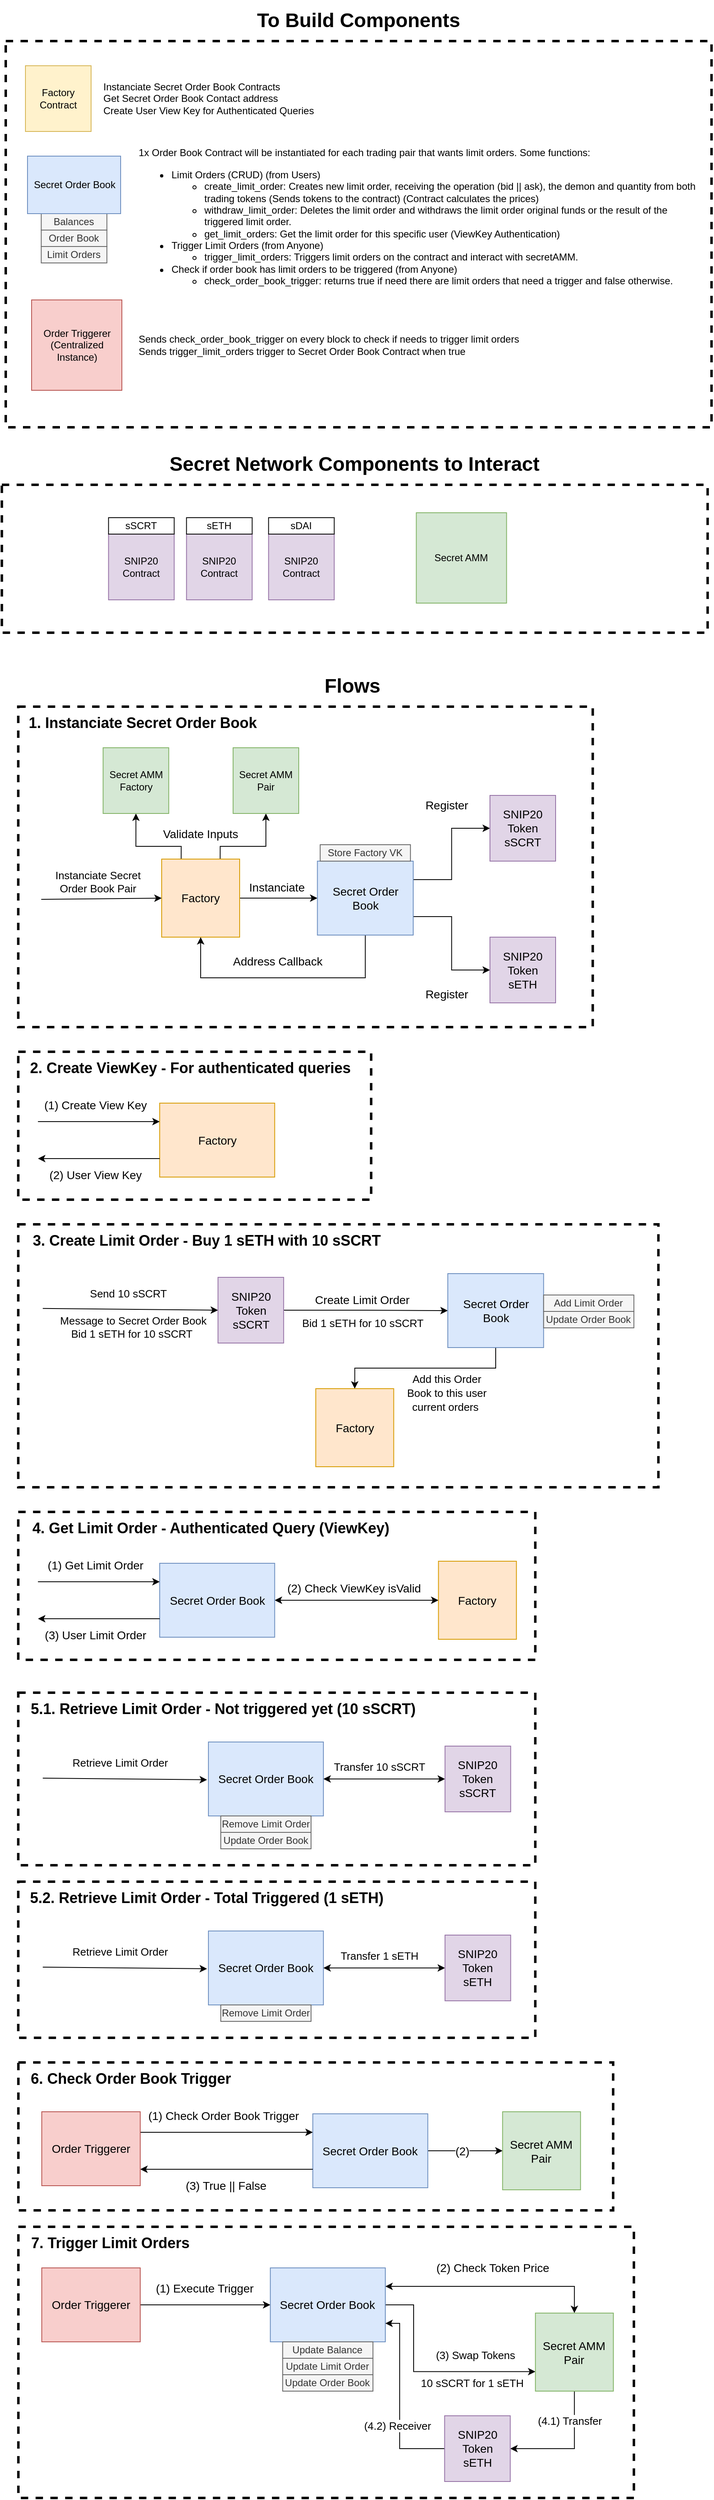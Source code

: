 <mxfile version="14.3.0" type="github">
  <diagram id="5oaMH4ZUgWZp9NCCxD_T" name="Page-1">
    <mxGraphModel dx="2272" dy="1862" grid="1" gridSize="10" guides="1" tooltips="1" connect="1" arrows="1" fold="1" page="1" pageScale="1" pageWidth="850" pageHeight="1100" math="0" shadow="0">
      <root>
        <mxCell id="0" />
        <mxCell id="1" parent="0" />
        <mxCell id="tTHf1RySXlvjNt78tsi--60" value="" style="rounded=0;whiteSpace=wrap;html=1;dashed=1;strokeWidth=3;" parent="1" vertex="1">
          <mxGeometry x="-174.75" y="80" width="700" height="390" as="geometry" />
        </mxCell>
        <mxCell id="tTHf1RySXlvjNt78tsi--49" value="" style="rounded=0;whiteSpace=wrap;html=1;dashed=1;strokeWidth=3;" parent="1" vertex="1">
          <mxGeometry x="-194.75" y="-190" width="860" height="180" as="geometry" />
        </mxCell>
        <mxCell id="tTHf1RySXlvjNt78tsi--26" value="" style="rounded=0;whiteSpace=wrap;html=1;dashed=1;strokeWidth=3;" parent="1" vertex="1">
          <mxGeometry x="-190" y="-730" width="860" height="470" as="geometry" />
        </mxCell>
        <mxCell id="tTHf1RySXlvjNt78tsi--21" value="SNIP20&lt;br&gt;Contract" style="whiteSpace=wrap;html=1;aspect=fixed;fillColor=#e1d5e7;strokeColor=#9673a6;" parent="1" vertex="1">
          <mxGeometry x="30.25" y="-130" width="80" height="80" as="geometry" />
        </mxCell>
        <mxCell id="tTHf1RySXlvjNt78tsi--22" value="sETH" style="rounded=0;whiteSpace=wrap;html=1;" parent="1" vertex="1">
          <mxGeometry x="30.25" y="-150" width="80" height="20" as="geometry" />
        </mxCell>
        <mxCell id="tTHf1RySXlvjNt78tsi--23" value="SNIP20&lt;br&gt;Contract" style="whiteSpace=wrap;html=1;aspect=fixed;fillColor=#e1d5e7;strokeColor=#9673a6;" parent="1" vertex="1">
          <mxGeometry x="130.25" y="-130" width="80" height="80" as="geometry" />
        </mxCell>
        <mxCell id="tTHf1RySXlvjNt78tsi--24" value="sDAI" style="rounded=0;whiteSpace=wrap;html=1;" parent="1" vertex="1">
          <mxGeometry x="130.25" y="-150" width="80" height="20" as="geometry" />
        </mxCell>
        <mxCell id="tTHf1RySXlvjNt78tsi--25" value="&lt;b&gt;&lt;font style=&quot;font-size: 24px&quot;&gt;Secret Network Components to Interact&lt;/font&gt;&lt;/b&gt;" style="text;html=1;strokeColor=none;fillColor=none;align=center;verticalAlign=middle;whiteSpace=wrap;rounded=0;" parent="1" vertex="1">
          <mxGeometry x="-184.75" y="-240" width="840" height="50" as="geometry" />
        </mxCell>
        <mxCell id="tTHf1RySXlvjNt78tsi--30" value="Factory Contract" style="whiteSpace=wrap;html=1;aspect=fixed;fillColor=#fff2cc;strokeColor=#d6b656;" parent="1" vertex="1">
          <mxGeometry x="-166" y="-700" width="80" height="80" as="geometry" />
        </mxCell>
        <mxCell id="tTHf1RySXlvjNt78tsi--31" value="Instanciate Secret Order Book Contracts&lt;br&gt;Get Secret Order Book Contact address&lt;br&gt;Create User View Key for Authenticated Queries" style="text;html=1;strokeColor=none;fillColor=none;align=left;verticalAlign=middle;whiteSpace=wrap;rounded=0;dashed=1;" parent="1" vertex="1">
          <mxGeometry x="-72.87" y="-690" width="332.5" height="60" as="geometry" />
        </mxCell>
        <mxCell id="tTHf1RySXlvjNt78tsi--35" value="1x Order Book Contract will be instantiated for each trading pair that wants limit orders. Some functions:&lt;br&gt;&lt;ul&gt;&lt;li&gt;Limit Orders (CRUD) (from Users)&lt;/li&gt;&lt;ul&gt;&lt;li&gt;create_limit_order: Creates new limit order, receiving the operation (bid || ask), the demon and quantity from both trading tokens (Sends tokens to the contract) (Contract calculates the prices)&lt;/li&gt;&lt;li&gt;withdraw_limit_order: Deletes the limit order and withdraws the limit order original funds or the result of the triggered limit order.&lt;/li&gt;&lt;li&gt;get_limit_orders: Get the limit order for this specific user (ViewKey Authentication)&lt;/li&gt;&lt;/ul&gt;&lt;li&gt;Trigger Limit Orders (from Anyone)&lt;/li&gt;&lt;ul&gt;&lt;li&gt;trigger_limit_orders: Triggers limit orders on the contract and interact with secretAMM.&lt;/li&gt;&lt;/ul&gt;&lt;li&gt;Check if order book has limit orders to be triggered (from Anyone)&lt;/li&gt;&lt;ul&gt;&lt;li&gt;check_order_book_trigger: returns true if need there are limit orders that need a trigger and false otherwise.&amp;nbsp;&lt;/li&gt;&lt;/ul&gt;&lt;/ul&gt;" style="text;html=1;strokeColor=none;fillColor=none;align=left;verticalAlign=middle;whiteSpace=wrap;rounded=0;dashed=1;" parent="1" vertex="1">
          <mxGeometry x="-30" y="-605" width="690" height="190" as="geometry" />
        </mxCell>
        <mxCell id="tTHf1RySXlvjNt78tsi--40" value="&lt;b&gt;&lt;font style=&quot;font-size: 24px&quot;&gt;To Build Components&lt;/font&gt;&lt;/b&gt;" style="text;html=1;strokeColor=none;fillColor=none;align=center;verticalAlign=middle;whiteSpace=wrap;rounded=0;" parent="1" vertex="1">
          <mxGeometry x="-180" y="-780" width="840" height="50" as="geometry" />
        </mxCell>
        <mxCell id="tTHf1RySXlvjNt78tsi--41" value="Order Triggerer&lt;br&gt;(Centralized Instance)" style="whiteSpace=wrap;html=1;aspect=fixed;fillColor=#f8cecc;strokeColor=#b85450;" parent="1" vertex="1">
          <mxGeometry x="-158.5" y="-415" width="110" height="110" as="geometry" />
        </mxCell>
        <mxCell id="tTHf1RySXlvjNt78tsi--42" value="Sends check_order_book_trigger on every block to check if needs to trigger limit orders&lt;br&gt;Sends trigger_limit_orders trigger to Secret Order Book Contract when true&amp;nbsp;" style="text;html=1;strokeColor=none;fillColor=none;align=left;verticalAlign=middle;whiteSpace=wrap;rounded=0;dashed=1;" parent="1" vertex="1">
          <mxGeometry x="-30" y="-390" width="592.5" height="60" as="geometry" />
        </mxCell>
        <mxCell id="tTHf1RySXlvjNt78tsi--43" value="SNIP20&lt;br&gt;Contract" style="whiteSpace=wrap;html=1;aspect=fixed;fillColor=#e1d5e7;strokeColor=#9673a6;" parent="1" vertex="1">
          <mxGeometry x="-64.75" y="-130" width="80" height="80" as="geometry" />
        </mxCell>
        <mxCell id="tTHf1RySXlvjNt78tsi--44" value="sSCRT" style="rounded=0;whiteSpace=wrap;html=1;" parent="1" vertex="1">
          <mxGeometry x="-64.75" y="-150" width="80" height="20" as="geometry" />
        </mxCell>
        <mxCell id="tTHf1RySXlvjNt78tsi--48" value="Secret AMM" style="whiteSpace=wrap;html=1;aspect=fixed;fillColor=#d5e8d4;strokeColor=#82b366;" parent="1" vertex="1">
          <mxGeometry x="310.25" y="-156" width="110" height="110" as="geometry" />
        </mxCell>
        <mxCell id="tTHf1RySXlvjNt78tsi--51" value="Balances" style="rounded=0;whiteSpace=wrap;html=1;fillColor=#f5f5f5;strokeColor=#666666;fontColor=#333333;" parent="1" vertex="1">
          <mxGeometry x="-146.75" y="-520" width="80" height="20" as="geometry" />
        </mxCell>
        <mxCell id="tTHf1RySXlvjNt78tsi--53" value="Order Book" style="rounded=0;whiteSpace=wrap;html=1;fillColor=#f5f5f5;strokeColor=#666666;fontColor=#333333;" parent="1" vertex="1">
          <mxGeometry x="-146.75" y="-500" width="80" height="20" as="geometry" />
        </mxCell>
        <mxCell id="tTHf1RySXlvjNt78tsi--55" value="Limit Orders" style="rounded=0;whiteSpace=wrap;html=1;fillColor=#f5f5f5;strokeColor=#666666;fontColor=#333333;" parent="1" vertex="1">
          <mxGeometry x="-146.75" y="-480" width="80" height="20" as="geometry" />
        </mxCell>
        <mxCell id="tTHf1RySXlvjNt78tsi--57" value="Secret Order Book" style="rounded=0;whiteSpace=wrap;html=1;fillColor=#dae8fc;strokeColor=#6c8ebf;" parent="1" vertex="1">
          <mxGeometry x="-163.5" y="-590" width="113.5" height="70" as="geometry" />
        </mxCell>
        <mxCell id="tTHf1RySXlvjNt78tsi--59" value="&lt;b&gt;&lt;font style=&quot;font-size: 18px&quot;&gt;1. Instanciate Secret Order Book&lt;/font&gt;&lt;/b&gt;" style="text;html=1;strokeColor=none;fillColor=none;align=center;verticalAlign=middle;whiteSpace=wrap;rounded=0;dashed=1;" parent="1" vertex="1">
          <mxGeometry x="-192.69" y="90" width="340" height="20" as="geometry" />
        </mxCell>
        <mxCell id="tTHf1RySXlvjNt78tsi--72" value="&lt;font style=&quot;font-size: 14px&quot;&gt;Instanciate&lt;/font&gt;" style="edgeStyle=orthogonalEdgeStyle;rounded=0;orthogonalLoop=1;jettySize=auto;html=1;exitX=1;exitY=0.5;exitDx=0;exitDy=0;" parent="1" source="tTHf1RySXlvjNt78tsi--61" target="tTHf1RySXlvjNt78tsi--62" edge="1">
          <mxGeometry x="-0.05" y="13" relative="1" as="geometry">
            <mxPoint as="offset" />
          </mxGeometry>
        </mxCell>
        <mxCell id="t3SGVUeOcSnNwYDZsion-3" style="edgeStyle=orthogonalEdgeStyle;rounded=0;orthogonalLoop=1;jettySize=auto;html=1;exitX=0.25;exitY=0;exitDx=0;exitDy=0;entryX=0.5;entryY=1;entryDx=0;entryDy=0;" parent="1" source="tTHf1RySXlvjNt78tsi--61" target="t3SGVUeOcSnNwYDZsion-1" edge="1">
          <mxGeometry relative="1" as="geometry">
            <Array as="points">
              <mxPoint x="24" y="250" />
              <mxPoint x="-31" y="250" />
            </Array>
          </mxGeometry>
        </mxCell>
        <mxCell id="t3SGVUeOcSnNwYDZsion-5" value="Validate Inputs" style="edgeLabel;html=1;align=center;verticalAlign=middle;resizable=0;points=[];fontSize=14;" parent="t3SGVUeOcSnNwYDZsion-3" vertex="1" connectable="0">
          <mxGeometry x="-0.197" y="3" relative="1" as="geometry">
            <mxPoint x="52.2" y="-17.8" as="offset" />
          </mxGeometry>
        </mxCell>
        <mxCell id="t3SGVUeOcSnNwYDZsion-6" style="edgeStyle=orthogonalEdgeStyle;rounded=0;orthogonalLoop=1;jettySize=auto;html=1;exitX=0.75;exitY=0;exitDx=0;exitDy=0;entryX=0.5;entryY=1;entryDx=0;entryDy=0;fontSize=14;" parent="1" source="tTHf1RySXlvjNt78tsi--61" target="t3SGVUeOcSnNwYDZsion-2" edge="1">
          <mxGeometry relative="1" as="geometry">
            <Array as="points">
              <mxPoint x="71" y="250" />
              <mxPoint x="127" y="250" />
            </Array>
          </mxGeometry>
        </mxCell>
        <mxCell id="tTHf1RySXlvjNt78tsi--61" value="&lt;font style=&quot;font-size: 14px&quot;&gt;Factory&lt;/font&gt;" style="whiteSpace=wrap;html=1;aspect=fixed;fillColor=#ffe6cc;strokeColor=#d79b00;" parent="1" vertex="1">
          <mxGeometry x="-1.776e-15" y="265.5" width="95" height="95" as="geometry" />
        </mxCell>
        <mxCell id="tTHf1RySXlvjNt78tsi--76" style="edgeStyle=orthogonalEdgeStyle;rounded=0;orthogonalLoop=1;jettySize=auto;html=1;exitX=1;exitY=0.25;exitDx=0;exitDy=0;entryX=0;entryY=0.5;entryDx=0;entryDy=0;fontSize=13;" parent="1" source="tTHf1RySXlvjNt78tsi--62" target="tTHf1RySXlvjNt78tsi--70" edge="1">
          <mxGeometry relative="1" as="geometry" />
        </mxCell>
        <mxCell id="tTHf1RySXlvjNt78tsi--79" value="&lt;font style=&quot;font-size: 14px&quot;&gt;Register&lt;/font&gt;" style="edgeLabel;html=1;align=center;verticalAlign=middle;resizable=0;points=[];fontSize=14;" parent="tTHf1RySXlvjNt78tsi--76" vertex="1" connectable="0">
          <mxGeometry x="-0.441" y="2" relative="1" as="geometry">
            <mxPoint x="-3.53" y="-88.53" as="offset" />
          </mxGeometry>
        </mxCell>
        <mxCell id="tTHf1RySXlvjNt78tsi--77" style="edgeStyle=orthogonalEdgeStyle;rounded=0;orthogonalLoop=1;jettySize=auto;html=1;exitX=1;exitY=0.75;exitDx=0;exitDy=0;entryX=0;entryY=0.5;entryDx=0;entryDy=0;fontSize=13;" parent="1" source="tTHf1RySXlvjNt78tsi--62" target="tTHf1RySXlvjNt78tsi--68" edge="1">
          <mxGeometry relative="1" as="geometry" />
        </mxCell>
        <mxCell id="tTHf1RySXlvjNt78tsi--80" value="Register" style="edgeLabel;html=1;align=center;verticalAlign=middle;resizable=0;points=[];fontSize=14;" parent="tTHf1RySXlvjNt78tsi--77" vertex="1" connectable="0">
          <mxGeometry x="0.206" relative="1" as="geometry">
            <mxPoint x="-6.79" y="46.03" as="offset" />
          </mxGeometry>
        </mxCell>
        <mxCell id="tTHf1RySXlvjNt78tsi--81" style="edgeStyle=orthogonalEdgeStyle;rounded=0;orthogonalLoop=1;jettySize=auto;html=1;exitX=0.5;exitY=1;exitDx=0;exitDy=0;entryX=0.5;entryY=1;entryDx=0;entryDy=0;fontSize=14;" parent="1" source="tTHf1RySXlvjNt78tsi--62" target="tTHf1RySXlvjNt78tsi--61" edge="1">
          <mxGeometry relative="1" as="geometry">
            <Array as="points">
              <mxPoint x="248" y="410" />
              <mxPoint x="48" y="410" />
            </Array>
          </mxGeometry>
        </mxCell>
        <mxCell id="tTHf1RySXlvjNt78tsi--82" value="Address Callback" style="edgeLabel;html=1;align=center;verticalAlign=middle;resizable=0;points=[];fontSize=14;" parent="tTHf1RySXlvjNt78tsi--81" vertex="1" connectable="0">
          <mxGeometry x="0.266" relative="1" as="geometry">
            <mxPoint x="31.84" y="-20.06" as="offset" />
          </mxGeometry>
        </mxCell>
        <mxCell id="tTHf1RySXlvjNt78tsi--62" value="&lt;font style=&quot;font-size: 14px&quot;&gt;Secret Order Book&lt;/font&gt;" style="rounded=0;whiteSpace=wrap;html=1;fillColor=#dae8fc;strokeColor=#6c8ebf;" parent="1" vertex="1">
          <mxGeometry x="189.75" y="268" width="116.75" height="90" as="geometry" />
        </mxCell>
        <mxCell id="tTHf1RySXlvjNt78tsi--68" value="&lt;font style=&quot;font-size: 14px&quot;&gt;SNIP20&lt;br&gt;Token&lt;br&gt;sETH&lt;br&gt;&lt;/font&gt;" style="whiteSpace=wrap;html=1;aspect=fixed;fillColor=#e1d5e7;strokeColor=#9673a6;" parent="1" vertex="1">
          <mxGeometry x="400" y="360.5" width="80" height="80" as="geometry" />
        </mxCell>
        <mxCell id="tTHf1RySXlvjNt78tsi--70" value="&lt;font style=&quot;font-size: 14px&quot;&gt;SNIP20&lt;br&gt;Token&lt;br&gt;sSCRT&lt;br&gt;&lt;/font&gt;" style="whiteSpace=wrap;html=1;aspect=fixed;fillColor=#e1d5e7;strokeColor=#9673a6;" parent="1" vertex="1">
          <mxGeometry x="400" y="188" width="80" height="80" as="geometry" />
        </mxCell>
        <mxCell id="tTHf1RySXlvjNt78tsi--73" value="" style="endArrow=classic;html=1;entryX=0;entryY=0.5;entryDx=0;entryDy=0;" parent="1" target="tTHf1RySXlvjNt78tsi--61" edge="1">
          <mxGeometry width="50" height="50" relative="1" as="geometry">
            <mxPoint x="-146.75" y="314.5" as="sourcePoint" />
            <mxPoint x="3.25" y="315" as="targetPoint" />
          </mxGeometry>
        </mxCell>
        <mxCell id="tTHf1RySXlvjNt78tsi--74" value="Instanciate Secret &lt;br style=&quot;font-size: 13px;&quot;&gt;Order Book Pair" style="edgeLabel;html=1;align=center;verticalAlign=middle;resizable=0;points=[];fontStyle=0;fontSize=13;" parent="tTHf1RySXlvjNt78tsi--73" vertex="1" connectable="0">
          <mxGeometry x="0.492" y="1" relative="1" as="geometry">
            <mxPoint x="-41.47" y="-19.37" as="offset" />
          </mxGeometry>
        </mxCell>
        <mxCell id="Mdr6AUOhPEwGtwTT3Bjl-1" value="" style="rounded=0;whiteSpace=wrap;html=1;dashed=1;strokeWidth=3;" parent="1" vertex="1">
          <mxGeometry x="-174.75" y="710" width="780" height="320" as="geometry" />
        </mxCell>
        <mxCell id="Mdr6AUOhPEwGtwTT3Bjl-2" value="&lt;b&gt;&lt;font style=&quot;font-size: 18px&quot;&gt;3. Create Limit Order - Buy 1 sETH with 10 sSCRT&lt;br&gt;&lt;/font&gt;&lt;/b&gt;" style="text;html=1;strokeColor=none;fillColor=none;align=center;verticalAlign=middle;whiteSpace=wrap;rounded=0;dashed=1;" parent="1" vertex="1">
          <mxGeometry x="-164.75" y="720" width="440" height="20" as="geometry" />
        </mxCell>
        <mxCell id="Mdr6AUOhPEwGtwTT3Bjl-3" value="&lt;span style=&quot;font-size: 14px&quot;&gt;Create Limit Order&lt;/span&gt;" style="edgeStyle=orthogonalEdgeStyle;rounded=0;orthogonalLoop=1;jettySize=auto;html=1;exitX=1;exitY=0.5;exitDx=0;exitDy=0;" parent="1" source="Mdr6AUOhPEwGtwTT3Bjl-16" target="Mdr6AUOhPEwGtwTT3Bjl-11" edge="1">
          <mxGeometry x="-0.05" y="13" relative="1" as="geometry">
            <mxPoint as="offset" />
            <mxPoint x="163.63" y="812.5" as="sourcePoint" />
          </mxGeometry>
        </mxCell>
        <mxCell id="1_kVxbksmSKJ07v7EntI-2" style="edgeStyle=orthogonalEdgeStyle;rounded=0;orthogonalLoop=1;jettySize=auto;html=1;exitX=0.5;exitY=1;exitDx=0;exitDy=0;entryX=0.5;entryY=0;entryDx=0;entryDy=0;" edge="1" parent="1" source="Mdr6AUOhPEwGtwTT3Bjl-11" target="1_kVxbksmSKJ07v7EntI-1">
          <mxGeometry relative="1" as="geometry" />
        </mxCell>
        <mxCell id="Mdr6AUOhPEwGtwTT3Bjl-11" value="&lt;font style=&quot;font-size: 14px&quot;&gt;Secret Order Book&lt;/font&gt;" style="rounded=0;whiteSpace=wrap;html=1;fillColor=#dae8fc;strokeColor=#6c8ebf;" parent="1" vertex="1">
          <mxGeometry x="348.63" y="770" width="116.75" height="90" as="geometry" />
        </mxCell>
        <mxCell id="Mdr6AUOhPEwGtwTT3Bjl-14" value="" style="endArrow=classic;html=1;entryX=0;entryY=0.5;entryDx=0;entryDy=0;exitX=0.029;exitY=0.524;exitDx=0;exitDy=0;exitPerimeter=0;" parent="1" target="Mdr6AUOhPEwGtwTT3Bjl-16" edge="1">
          <mxGeometry width="50" height="50" relative="1" as="geometry">
            <mxPoint x="-144.87" y="812.42" as="sourcePoint" />
            <mxPoint x="14.83" y="812.5" as="targetPoint" />
          </mxGeometry>
        </mxCell>
        <mxCell id="Mdr6AUOhPEwGtwTT3Bjl-15" value="Send 10 sSCRT" style="edgeLabel;html=1;align=center;verticalAlign=middle;resizable=0;points=[];fontStyle=0;fontSize=13;" parent="Mdr6AUOhPEwGtwTT3Bjl-14" vertex="1" connectable="0">
          <mxGeometry x="0.492" y="1" relative="1" as="geometry">
            <mxPoint x="-55.5" y="-19.37" as="offset" />
          </mxGeometry>
        </mxCell>
        <mxCell id="Mdr6AUOhPEwGtwTT3Bjl-16" value="&lt;font style=&quot;font-size: 14px&quot;&gt;SNIP20&lt;br&gt;Token&lt;br&gt;sSCRT&lt;br&gt;&lt;/font&gt;" style="whiteSpace=wrap;html=1;aspect=fixed;fillColor=#e1d5e7;strokeColor=#9673a6;" parent="1" vertex="1">
          <mxGeometry x="68.63" y="774.5" width="80" height="80" as="geometry" />
        </mxCell>
        <mxCell id="Mdr6AUOhPEwGtwTT3Bjl-18" value="Message to Secret Order Book&lt;br&gt;Bid 1 sETH for 10 sSCRT&amp;nbsp;" style="edgeLabel;html=1;align=center;verticalAlign=middle;resizable=0;points=[];fontStyle=0;fontSize=13;" parent="1" vertex="1" connectable="0">
          <mxGeometry x="-31.366" y="839.496" as="geometry">
            <mxPoint x="-4" y="-5" as="offset" />
          </mxGeometry>
        </mxCell>
        <mxCell id="Mdr6AUOhPEwGtwTT3Bjl-21" value="&lt;span style=&quot;font-size: 13px ; background-color: rgb(255 , 255 , 255)&quot;&gt;Bid 1 sETH for 10 sSCRT&amp;nbsp;&lt;/span&gt;" style="text;html=1;strokeColor=none;fillColor=none;align=center;verticalAlign=middle;whiteSpace=wrap;rounded=0;dashed=1;fontSize=14;" parent="1" vertex="1">
          <mxGeometry x="166.63" y="819.5" width="160" height="20" as="geometry" />
        </mxCell>
        <mxCell id="Mdr6AUOhPEwGtwTT3Bjl-25" value="Store Factory VK" style="rounded=0;whiteSpace=wrap;html=1;strokeWidth=1;fontSize=12;fillColor=#f5f5f5;strokeColor=#666666;fontColor=#333333;" parent="1" vertex="1">
          <mxGeometry x="193.13" y="248" width="110" height="20" as="geometry" />
        </mxCell>
        <mxCell id="Mdr6AUOhPEwGtwTT3Bjl-26" value="Add Limit Order" style="rounded=0;whiteSpace=wrap;html=1;strokeWidth=1;fontSize=12;fillColor=#f5f5f5;strokeColor=#666666;fontColor=#333333;" parent="1" vertex="1">
          <mxGeometry x="465.38" y="796" width="110" height="20" as="geometry" />
        </mxCell>
        <mxCell id="Mdr6AUOhPEwGtwTT3Bjl-27" value="Update Order Book" style="rounded=0;whiteSpace=wrap;html=1;strokeWidth=1;fontSize=12;fillColor=#f5f5f5;strokeColor=#666666;fontColor=#333333;" parent="1" vertex="1">
          <mxGeometry x="465.38" y="816" width="110" height="20" as="geometry" />
        </mxCell>
        <mxCell id="Mdr6AUOhPEwGtwTT3Bjl-41" value="" style="rounded=0;whiteSpace=wrap;html=1;dashed=1;strokeWidth=3;" parent="1" vertex="1">
          <mxGeometry x="-174.75" y="1280" width="630" height="210" as="geometry" />
        </mxCell>
        <mxCell id="Mdr6AUOhPEwGtwTT3Bjl-42" value="&lt;b&gt;&lt;font style=&quot;font-size: 18px&quot;&gt;5.1. Retrieve Limit Order - Not triggered yet (10 sSCRT)&lt;br&gt;&lt;/font&gt;&lt;/b&gt;" style="text;html=1;strokeColor=none;fillColor=none;align=center;verticalAlign=middle;whiteSpace=wrap;rounded=0;dashed=1;" parent="1" vertex="1">
          <mxGeometry x="-164.75" y="1290" width="480" height="20" as="geometry" />
        </mxCell>
        <mxCell id="Mdr6AUOhPEwGtwTT3Bjl-44" value="&lt;font style=&quot;font-size: 14px&quot;&gt;Secret Order Book&lt;/font&gt;" style="rounded=0;whiteSpace=wrap;html=1;fillColor=#dae8fc;strokeColor=#6c8ebf;" parent="1" vertex="1">
          <mxGeometry x="56.95" y="1340" width="140.13" height="90" as="geometry" />
        </mxCell>
        <mxCell id="Mdr6AUOhPEwGtwTT3Bjl-45" value="" style="endArrow=classic;html=1;entryX=0;entryY=0.5;entryDx=0;entryDy=0;exitX=1;exitY=0.5;exitDx=0;exitDy=0;startArrow=classic;startFill=1;" parent="1" source="Mdr6AUOhPEwGtwTT3Bjl-44" target="Mdr6AUOhPEwGtwTT3Bjl-47" edge="1">
          <mxGeometry width="50" height="50" relative="1" as="geometry">
            <mxPoint x="655.25" y="1297.92" as="sourcePoint" />
            <mxPoint x="814.95" y="1298" as="targetPoint" />
          </mxGeometry>
        </mxCell>
        <mxCell id="Mdr6AUOhPEwGtwTT3Bjl-46" value="Transfer 10 sSCRT" style="edgeLabel;html=1;align=center;verticalAlign=middle;resizable=0;points=[];fontStyle=0;fontSize=13;" parent="Mdr6AUOhPEwGtwTT3Bjl-45" vertex="1" connectable="0">
          <mxGeometry x="0.492" y="1" relative="1" as="geometry">
            <mxPoint x="-42.83" y="-14.0" as="offset" />
          </mxGeometry>
        </mxCell>
        <mxCell id="Mdr6AUOhPEwGtwTT3Bjl-47" value="&lt;font style=&quot;font-size: 14px&quot;&gt;SNIP20&lt;br&gt;Token&lt;br&gt;sSCRT&lt;br&gt;&lt;/font&gt;" style="whiteSpace=wrap;html=1;aspect=fixed;fillColor=#e1d5e7;strokeColor=#9673a6;" parent="1" vertex="1">
          <mxGeometry x="345.25" y="1345" width="80" height="80" as="geometry" />
        </mxCell>
        <mxCell id="Mdr6AUOhPEwGtwTT3Bjl-51" value="Remove Limit Order" style="rounded=0;whiteSpace=wrap;html=1;strokeWidth=1;fontSize=12;fillColor=#f5f5f5;strokeColor=#666666;fontColor=#333333;" parent="1" vertex="1">
          <mxGeometry x="72.01" y="1430" width="110" height="20" as="geometry" />
        </mxCell>
        <mxCell id="Mdr6AUOhPEwGtwTT3Bjl-52" value="Update Order Book" style="rounded=0;whiteSpace=wrap;html=1;strokeWidth=1;fontSize=12;fillColor=#f5f5f5;strokeColor=#666666;fontColor=#333333;" parent="1" vertex="1">
          <mxGeometry x="72.01" y="1450" width="110" height="20" as="geometry" />
        </mxCell>
        <mxCell id="Mdr6AUOhPEwGtwTT3Bjl-53" value="" style="endArrow=classic;html=1;exitX=0.029;exitY=0.524;exitDx=0;exitDy=0;exitPerimeter=0;" parent="1" edge="1">
          <mxGeometry width="50" height="50" relative="1" as="geometry">
            <mxPoint x="-144.87" y="1383.96" as="sourcePoint" />
            <mxPoint x="55.25" y="1386" as="targetPoint" />
          </mxGeometry>
        </mxCell>
        <mxCell id="Mdr6AUOhPEwGtwTT3Bjl-54" value="Retrieve Limit Order" style="edgeLabel;html=1;align=center;verticalAlign=middle;resizable=0;points=[];fontStyle=0;fontSize=13;" parent="Mdr6AUOhPEwGtwTT3Bjl-53" vertex="1" connectable="0">
          <mxGeometry x="0.492" y="1" relative="1" as="geometry">
            <mxPoint x="-55.5" y="-19.37" as="offset" />
          </mxGeometry>
        </mxCell>
        <mxCell id="Mdr6AUOhPEwGtwTT3Bjl-55" value="" style="rounded=0;whiteSpace=wrap;html=1;dashed=1;strokeWidth=3;" parent="1" vertex="1">
          <mxGeometry x="-174.75" y="1510" width="630" height="190" as="geometry" />
        </mxCell>
        <mxCell id="Mdr6AUOhPEwGtwTT3Bjl-56" value="&lt;b&gt;&lt;font style=&quot;font-size: 18px&quot;&gt;5.2. Retrieve Limit Order - Total Triggered (1 sETH)&lt;br&gt;&lt;/font&gt;&lt;/b&gt;" style="text;html=1;strokeColor=none;fillColor=none;align=center;verticalAlign=middle;whiteSpace=wrap;rounded=0;dashed=1;" parent="1" vertex="1">
          <mxGeometry x="-164.75" y="1520" width="440" height="20" as="geometry" />
        </mxCell>
        <mxCell id="Mdr6AUOhPEwGtwTT3Bjl-57" value="&lt;font style=&quot;font-size: 14px&quot;&gt;Secret Order Book&lt;/font&gt;" style="rounded=0;whiteSpace=wrap;html=1;fillColor=#dae8fc;strokeColor=#6c8ebf;" parent="1" vertex="1">
          <mxGeometry x="56.95" y="1570" width="140.13" height="90" as="geometry" />
        </mxCell>
        <mxCell id="Mdr6AUOhPEwGtwTT3Bjl-58" value="" style="endArrow=classic;html=1;entryX=0;entryY=0.5;entryDx=0;entryDy=0;exitX=1;exitY=0.5;exitDx=0;exitDy=0;startArrow=classic;startFill=1;" parent="1" source="Mdr6AUOhPEwGtwTT3Bjl-57" target="Mdr6AUOhPEwGtwTT3Bjl-60" edge="1">
          <mxGeometry width="50" height="50" relative="1" as="geometry">
            <mxPoint x="655.25" y="1527.92" as="sourcePoint" />
            <mxPoint x="814.95" y="1528" as="targetPoint" />
          </mxGeometry>
        </mxCell>
        <mxCell id="Mdr6AUOhPEwGtwTT3Bjl-59" value="Transfer 1 sETH" style="edgeLabel;html=1;align=center;verticalAlign=middle;resizable=0;points=[];fontStyle=0;fontSize=13;" parent="Mdr6AUOhPEwGtwTT3Bjl-58" vertex="1" connectable="0">
          <mxGeometry x="0.492" y="1" relative="1" as="geometry">
            <mxPoint x="-42.83" y="-14.0" as="offset" />
          </mxGeometry>
        </mxCell>
        <mxCell id="Mdr6AUOhPEwGtwTT3Bjl-60" value="&lt;font style=&quot;font-size: 14px&quot;&gt;SNIP20&lt;br&gt;Token&lt;br&gt;sETH&lt;br&gt;&lt;/font&gt;" style="whiteSpace=wrap;html=1;aspect=fixed;fillColor=#e1d5e7;strokeColor=#9673a6;" parent="1" vertex="1">
          <mxGeometry x="345.25" y="1575" width="80" height="80" as="geometry" />
        </mxCell>
        <mxCell id="Mdr6AUOhPEwGtwTT3Bjl-64" value="" style="endArrow=classic;html=1;exitX=0.029;exitY=0.524;exitDx=0;exitDy=0;exitPerimeter=0;" parent="1" edge="1">
          <mxGeometry width="50" height="50" relative="1" as="geometry">
            <mxPoint x="-144.87" y="1613.96" as="sourcePoint" />
            <mxPoint x="55.25" y="1616" as="targetPoint" />
          </mxGeometry>
        </mxCell>
        <mxCell id="Mdr6AUOhPEwGtwTT3Bjl-65" value="Retrieve Limit Order" style="edgeLabel;html=1;align=center;verticalAlign=middle;resizable=0;points=[];fontStyle=0;fontSize=13;" parent="Mdr6AUOhPEwGtwTT3Bjl-64" vertex="1" connectable="0">
          <mxGeometry x="0.492" y="1" relative="1" as="geometry">
            <mxPoint x="-55.5" y="-19.37" as="offset" />
          </mxGeometry>
        </mxCell>
        <mxCell id="Mdr6AUOhPEwGtwTT3Bjl-104" value="" style="rounded=0;whiteSpace=wrap;html=1;dashed=1;strokeWidth=3;" parent="1" vertex="1">
          <mxGeometry x="-174.75" y="500" width="430" height="180" as="geometry" />
        </mxCell>
        <mxCell id="Mdr6AUOhPEwGtwTT3Bjl-105" value="&lt;b&gt;&lt;font style=&quot;font-size: 18px&quot;&gt;2. Create ViewKey - For authenticated queries&lt;br&gt;&lt;/font&gt;&lt;/b&gt;" style="text;html=1;strokeColor=none;fillColor=none;align=center;verticalAlign=middle;whiteSpace=wrap;rounded=0;dashed=1;" parent="1" vertex="1">
          <mxGeometry x="-164.75" y="510" width="400" height="20" as="geometry" />
        </mxCell>
        <mxCell id="Mdr6AUOhPEwGtwTT3Bjl-108" value="&lt;font style=&quot;font-size: 14px&quot;&gt;Factory&lt;/font&gt;" style="rounded=0;whiteSpace=wrap;html=1;fillColor=#ffe6cc;strokeColor=#d79b00;" parent="1" vertex="1">
          <mxGeometry x="-2.43" y="562.5" width="140.13" height="90" as="geometry" />
        </mxCell>
        <mxCell id="Mdr6AUOhPEwGtwTT3Bjl-109" value="" style="endArrow=classic;html=1;entryX=0;entryY=0.25;entryDx=0;entryDy=0;" parent="1" target="Mdr6AUOhPEwGtwTT3Bjl-108" edge="1">
          <mxGeometry width="50" height="50" relative="1" as="geometry">
            <mxPoint x="-150.75" y="585" as="sourcePoint" />
            <mxPoint x="-4.13" y="608.5" as="targetPoint" />
          </mxGeometry>
        </mxCell>
        <mxCell id="Mdr6AUOhPEwGtwTT3Bjl-110" value="(1) Create View Key" style="edgeLabel;html=1;align=center;verticalAlign=middle;resizable=0;points=[];fontStyle=0;fontSize=14;" parent="Mdr6AUOhPEwGtwTT3Bjl-109" vertex="1" connectable="0">
          <mxGeometry x="0.492" y="1" relative="1" as="geometry">
            <mxPoint x="-40.59" y="-19.37" as="offset" />
          </mxGeometry>
        </mxCell>
        <mxCell id="Mdr6AUOhPEwGtwTT3Bjl-112" value="" style="endArrow=none;html=1;entryX=0;entryY=0.25;entryDx=0;entryDy=0;startArrow=classic;startFill=1;endFill=0;" parent="1" edge="1">
          <mxGeometry width="50" height="50" relative="1" as="geometry">
            <mxPoint x="-150.75" y="630" as="sourcePoint" />
            <mxPoint x="-2.43" y="630" as="targetPoint" />
          </mxGeometry>
        </mxCell>
        <mxCell id="Mdr6AUOhPEwGtwTT3Bjl-113" value="(2) User View Key" style="edgeLabel;html=1;align=center;verticalAlign=middle;resizable=0;points=[];fontStyle=0;fontSize=14;" parent="Mdr6AUOhPEwGtwTT3Bjl-112" vertex="1" connectable="0">
          <mxGeometry x="0.492" y="1" relative="1" as="geometry">
            <mxPoint x="-40.59" y="21.0" as="offset" />
          </mxGeometry>
        </mxCell>
        <mxCell id="Mdr6AUOhPEwGtwTT3Bjl-114" value="" style="rounded=0;whiteSpace=wrap;html=1;dashed=1;strokeWidth=3;" parent="1" vertex="1">
          <mxGeometry x="-174.75" y="1060" width="630" height="180" as="geometry" />
        </mxCell>
        <mxCell id="Mdr6AUOhPEwGtwTT3Bjl-115" value="&lt;b&gt;&lt;font style=&quot;font-size: 18px&quot;&gt;4. Get Limit Order - Authenticated Query (ViewKey)&lt;br&gt;&lt;/font&gt;&lt;/b&gt;" style="text;html=1;strokeColor=none;fillColor=none;align=center;verticalAlign=middle;whiteSpace=wrap;rounded=0;dashed=1;" parent="1" vertex="1">
          <mxGeometry x="-164.75" y="1070" width="450" height="20" as="geometry" />
        </mxCell>
        <mxCell id="Mdr6AUOhPEwGtwTT3Bjl-116" style="edgeStyle=orthogonalEdgeStyle;rounded=0;orthogonalLoop=1;jettySize=auto;html=1;exitX=1;exitY=0.5;exitDx=0;exitDy=0;entryX=0;entryY=0.5;entryDx=0;entryDy=0;startArrow=classic;startFill=1;fontSize=14;" parent="1" source="Mdr6AUOhPEwGtwTT3Bjl-118" target="Mdr6AUOhPEwGtwTT3Bjl-121" edge="1">
          <mxGeometry relative="1" as="geometry" />
        </mxCell>
        <mxCell id="Mdr6AUOhPEwGtwTT3Bjl-117" value="(2) Check ViewKey isValid" style="edgeLabel;html=1;align=center;verticalAlign=middle;resizable=0;points=[];fontSize=14;" parent="Mdr6AUOhPEwGtwTT3Bjl-116" vertex="1" connectable="0">
          <mxGeometry x="-0.337" y="-5" relative="1" as="geometry">
            <mxPoint x="29.73" y="-20" as="offset" />
          </mxGeometry>
        </mxCell>
        <mxCell id="Mdr6AUOhPEwGtwTT3Bjl-118" value="&lt;font style=&quot;font-size: 14px&quot;&gt;Secret Order Book&lt;/font&gt;" style="rounded=0;whiteSpace=wrap;html=1;fillColor=#dae8fc;strokeColor=#6c8ebf;" parent="1" vertex="1">
          <mxGeometry x="-2.43" y="1122.5" width="140.13" height="90" as="geometry" />
        </mxCell>
        <mxCell id="Mdr6AUOhPEwGtwTT3Bjl-119" value="" style="endArrow=classic;html=1;entryX=0;entryY=0.25;entryDx=0;entryDy=0;" parent="1" target="Mdr6AUOhPEwGtwTT3Bjl-118" edge="1">
          <mxGeometry width="50" height="50" relative="1" as="geometry">
            <mxPoint x="-150.75" y="1145" as="sourcePoint" />
            <mxPoint x="-4.13" y="1168.5" as="targetPoint" />
          </mxGeometry>
        </mxCell>
        <mxCell id="Mdr6AUOhPEwGtwTT3Bjl-120" value="(1) Get Limit Order" style="edgeLabel;html=1;align=center;verticalAlign=middle;resizable=0;points=[];fontStyle=0;fontSize=14;" parent="Mdr6AUOhPEwGtwTT3Bjl-119" vertex="1" connectable="0">
          <mxGeometry x="0.492" y="1" relative="1" as="geometry">
            <mxPoint x="-40.59" y="-19.37" as="offset" />
          </mxGeometry>
        </mxCell>
        <mxCell id="Mdr6AUOhPEwGtwTT3Bjl-121" value="&lt;font style=&quot;font-size: 14px&quot;&gt;Factory&lt;/font&gt;" style="whiteSpace=wrap;html=1;aspect=fixed;fillColor=#ffe6cc;strokeColor=#d79b00;" parent="1" vertex="1">
          <mxGeometry x="337.25" y="1120" width="95" height="95" as="geometry" />
        </mxCell>
        <mxCell id="Mdr6AUOhPEwGtwTT3Bjl-122" value="" style="endArrow=none;html=1;entryX=0;entryY=0.25;entryDx=0;entryDy=0;startArrow=classic;startFill=1;endFill=0;" parent="1" edge="1">
          <mxGeometry width="50" height="50" relative="1" as="geometry">
            <mxPoint x="-150.75" y="1190" as="sourcePoint" />
            <mxPoint x="-2.43" y="1190" as="targetPoint" />
          </mxGeometry>
        </mxCell>
        <mxCell id="Mdr6AUOhPEwGtwTT3Bjl-123" value="(3) User Limit Order" style="edgeLabel;html=1;align=center;verticalAlign=middle;resizable=0;points=[];fontStyle=0;fontSize=14;" parent="Mdr6AUOhPEwGtwTT3Bjl-122" vertex="1" connectable="0">
          <mxGeometry x="0.492" y="1" relative="1" as="geometry">
            <mxPoint x="-40.59" y="21.0" as="offset" />
          </mxGeometry>
        </mxCell>
        <mxCell id="Mdr6AUOhPEwGtwTT3Bjl-127" value="" style="rounded=0;whiteSpace=wrap;html=1;dashed=1;strokeWidth=3;" parent="1" vertex="1">
          <mxGeometry x="-174.62" y="1930" width="750" height="330" as="geometry" />
        </mxCell>
        <mxCell id="Mdr6AUOhPEwGtwTT3Bjl-128" value="&lt;b&gt;&lt;font style=&quot;font-size: 18px&quot;&gt;7. Trigger Limit Orders&lt;br&gt;&lt;/font&gt;&lt;/b&gt;" style="text;html=1;strokeColor=none;fillColor=none;align=center;verticalAlign=middle;whiteSpace=wrap;rounded=0;dashed=1;" parent="1" vertex="1">
          <mxGeometry x="-164.62" y="1940" width="204.75" height="20" as="geometry" />
        </mxCell>
        <mxCell id="Mdr6AUOhPEwGtwTT3Bjl-147" style="edgeStyle=orthogonalEdgeStyle;rounded=0;orthogonalLoop=1;jettySize=auto;html=1;exitX=1;exitY=0.5;exitDx=0;exitDy=0;entryX=0;entryY=0.75;entryDx=0;entryDy=0;startArrow=none;startFill=0;endArrow=classic;endFill=1;fontSize=14;" parent="1" source="Mdr6AUOhPEwGtwTT3Bjl-129" target="Mdr6AUOhPEwGtwTT3Bjl-132" edge="1">
          <mxGeometry relative="1" as="geometry">
            <Array as="points">
              <mxPoint x="307" y="2025" />
              <mxPoint x="307" y="2106" />
            </Array>
          </mxGeometry>
        </mxCell>
        <mxCell id="Mdr6AUOhPEwGtwTT3Bjl-148" style="edgeStyle=orthogonalEdgeStyle;rounded=0;orthogonalLoop=1;jettySize=auto;html=1;exitX=1;exitY=0.25;exitDx=0;exitDy=0;entryX=0.5;entryY=0;entryDx=0;entryDy=0;startArrow=classic;startFill=1;endArrow=classic;endFill=1;fontSize=14;" parent="1" source="Mdr6AUOhPEwGtwTT3Bjl-129" target="Mdr6AUOhPEwGtwTT3Bjl-132" edge="1">
          <mxGeometry relative="1" as="geometry" />
        </mxCell>
        <mxCell id="Mdr6AUOhPEwGtwTT3Bjl-150" value="(2) Check Token Price" style="edgeLabel;html=1;align=center;verticalAlign=middle;resizable=0;points=[];fontSize=14;" parent="Mdr6AUOhPEwGtwTT3Bjl-148" vertex="1" connectable="0">
          <mxGeometry x="0.312" y="1" relative="1" as="geometry">
            <mxPoint x="-42.04" y="-21.52" as="offset" />
          </mxGeometry>
        </mxCell>
        <mxCell id="Mdr6AUOhPEwGtwTT3Bjl-129" value="&lt;font style=&quot;font-size: 14px&quot;&gt;Secret Order Book&lt;/font&gt;" style="rounded=0;whiteSpace=wrap;html=1;fillColor=#dae8fc;strokeColor=#6c8ebf;" parent="1" vertex="1">
          <mxGeometry x="132.38" y="1980.02" width="140.13" height="90" as="geometry" />
        </mxCell>
        <mxCell id="1_kVxbksmSKJ07v7EntI-6" style="edgeStyle=orthogonalEdgeStyle;rounded=0;orthogonalLoop=1;jettySize=auto;html=1;exitX=0.5;exitY=1;exitDx=0;exitDy=0;entryX=1;entryY=0.5;entryDx=0;entryDy=0;startArrow=none;startFill=0;" edge="1" parent="1" source="Mdr6AUOhPEwGtwTT3Bjl-132" target="1_kVxbksmSKJ07v7EntI-5">
          <mxGeometry relative="1" as="geometry" />
        </mxCell>
        <mxCell id="Mdr6AUOhPEwGtwTT3Bjl-132" value="&lt;font style=&quot;font-size: 14px&quot;&gt;Secret AMM&lt;br&gt;Pair&lt;br&gt;&lt;/font&gt;" style="whiteSpace=wrap;html=1;aspect=fixed;fillColor=#d5e8d4;strokeColor=#82b366;" parent="1" vertex="1">
          <mxGeometry x="455.38" y="2035.02" width="95" height="95" as="geometry" />
        </mxCell>
        <mxCell id="Mdr6AUOhPEwGtwTT3Bjl-133" value="Update Balance" style="rounded=0;whiteSpace=wrap;html=1;strokeWidth=1;fontSize=12;fillColor=#f5f5f5;strokeColor=#666666;fontColor=#333333;" parent="1" vertex="1">
          <mxGeometry x="147.44" y="2070.02" width="110" height="20" as="geometry" />
        </mxCell>
        <mxCell id="Mdr6AUOhPEwGtwTT3Bjl-134" value="Update Limit Order" style="rounded=0;whiteSpace=wrap;html=1;strokeWidth=1;fontSize=12;fillColor=#f5f5f5;strokeColor=#666666;fontColor=#333333;" parent="1" vertex="1">
          <mxGeometry x="147.44" y="2090.02" width="110" height="20" as="geometry" />
        </mxCell>
        <mxCell id="Mdr6AUOhPEwGtwTT3Bjl-135" value="Update Order Book" style="rounded=0;whiteSpace=wrap;html=1;strokeWidth=1;fontSize=12;fillColor=#f5f5f5;strokeColor=#666666;fontColor=#333333;" parent="1" vertex="1">
          <mxGeometry x="147.44" y="2110.02" width="110" height="20" as="geometry" />
        </mxCell>
        <mxCell id="Mdr6AUOhPEwGtwTT3Bjl-140" style="edgeStyle=orthogonalEdgeStyle;rounded=0;orthogonalLoop=1;jettySize=auto;html=1;exitX=1;exitY=0.5;exitDx=0;exitDy=0;startArrow=none;startFill=0;endArrow=classic;endFill=1;fontSize=14;" parent="1" source="Mdr6AUOhPEwGtwTT3Bjl-138" target="Mdr6AUOhPEwGtwTT3Bjl-129" edge="1">
          <mxGeometry relative="1" as="geometry" />
        </mxCell>
        <mxCell id="Mdr6AUOhPEwGtwTT3Bjl-142" value="(1) Execute Trigger" style="edgeLabel;html=1;align=center;verticalAlign=middle;resizable=0;points=[];fontSize=14;" parent="Mdr6AUOhPEwGtwTT3Bjl-140" vertex="1" connectable="0">
          <mxGeometry x="0.241" y="-5" relative="1" as="geometry">
            <mxPoint x="-20.32" y="-25" as="offset" />
          </mxGeometry>
        </mxCell>
        <mxCell id="Mdr6AUOhPEwGtwTT3Bjl-138" value="&lt;font style=&quot;font-size: 14px&quot;&gt;Order Triggerer&lt;/font&gt;" style="rounded=0;whiteSpace=wrap;html=1;fillColor=#f8cecc;strokeColor=#b85450;" parent="1" vertex="1">
          <mxGeometry x="-146.12" y="1980.02" width="120" height="90" as="geometry" />
        </mxCell>
        <mxCell id="Mdr6AUOhPEwGtwTT3Bjl-141" value="10 sSCRT for 1 sETH" style="edgeLabel;html=1;align=center;verticalAlign=middle;resizable=0;points=[];fontStyle=0;fontSize=13;" parent="1" vertex="1" connectable="0">
          <mxGeometry x="377.377" y="2120.021" as="geometry" />
        </mxCell>
        <mxCell id="Mdr6AUOhPEwGtwTT3Bjl-149" value="(3) Swap Tokens" style="edgeLabel;html=1;align=center;verticalAlign=middle;resizable=0;points=[];fontStyle=0;fontSize=13;" parent="1" vertex="1" connectable="0">
          <mxGeometry x="387.377" y="2090.021" as="geometry">
            <mxPoint x="-6" y="-4" as="offset" />
          </mxGeometry>
        </mxCell>
        <mxCell id="Mdr6AUOhPEwGtwTT3Bjl-153" value="" style="rounded=0;whiteSpace=wrap;html=1;dashed=1;strokeWidth=3;" parent="1" vertex="1">
          <mxGeometry x="-174.62" y="1730" width="724.75" height="180" as="geometry" />
        </mxCell>
        <mxCell id="Mdr6AUOhPEwGtwTT3Bjl-154" value="&lt;b&gt;&lt;font style=&quot;font-size: 18px&quot;&gt;6. Check Order Book Trigger&lt;br&gt;&lt;/font&gt;&lt;/b&gt;" style="text;html=1;strokeColor=none;fillColor=none;align=center;verticalAlign=middle;whiteSpace=wrap;rounded=0;dashed=1;" parent="1" vertex="1">
          <mxGeometry x="-164.62" y="1740" width="254.75" height="20" as="geometry" />
        </mxCell>
        <mxCell id="t3SGVUeOcSnNwYDZsion-8" style="edgeStyle=orthogonalEdgeStyle;rounded=0;orthogonalLoop=1;jettySize=auto;html=1;exitX=1;exitY=0.5;exitDx=0;exitDy=0;fontSize=14;" parent="1" source="Mdr6AUOhPEwGtwTT3Bjl-157" target="t3SGVUeOcSnNwYDZsion-7" edge="1">
          <mxGeometry relative="1" as="geometry" />
        </mxCell>
        <mxCell id="t3SGVUeOcSnNwYDZsion-9" value="(2)" style="edgeLabel;html=1;align=center;verticalAlign=middle;resizable=0;points=[];fontSize=14;" parent="t3SGVUeOcSnNwYDZsion-8" vertex="1" connectable="0">
          <mxGeometry x="0.27" relative="1" as="geometry">
            <mxPoint x="-16.89" as="offset" />
          </mxGeometry>
        </mxCell>
        <mxCell id="Mdr6AUOhPEwGtwTT3Bjl-157" value="&lt;font style=&quot;font-size: 14px&quot;&gt;Secret Order Book&lt;/font&gt;" style="rounded=0;whiteSpace=wrap;html=1;fillColor=#dae8fc;strokeColor=#6c8ebf;" parent="1" vertex="1">
          <mxGeometry x="184.14" y="1792.5" width="140.13" height="90" as="geometry" />
        </mxCell>
        <mxCell id="Mdr6AUOhPEwGtwTT3Bjl-158" value="" style="endArrow=classic;html=1;entryX=0;entryY=0.25;entryDx=0;entryDy=0;" parent="1" target="Mdr6AUOhPEwGtwTT3Bjl-157" edge="1">
          <mxGeometry width="50" height="50" relative="1" as="geometry">
            <mxPoint x="-26.12" y="1815" as="sourcePoint" />
            <mxPoint x="120.5" y="1838.5" as="targetPoint" />
          </mxGeometry>
        </mxCell>
        <mxCell id="Mdr6AUOhPEwGtwTT3Bjl-159" value="(1) Check Order Book Trigger" style="edgeLabel;html=1;align=center;verticalAlign=middle;resizable=0;points=[];fontStyle=0;fontSize=14;" parent="Mdr6AUOhPEwGtwTT3Bjl-158" vertex="1" connectable="0">
          <mxGeometry x="0.492" y="1" relative="1" as="geometry">
            <mxPoint x="-56.21" y="-19.37" as="offset" />
          </mxGeometry>
        </mxCell>
        <mxCell id="Mdr6AUOhPEwGtwTT3Bjl-161" value="" style="endArrow=none;html=1;entryX=0;entryY=0.75;entryDx=0;entryDy=0;startArrow=classic;startFill=1;endFill=0;" parent="1" target="Mdr6AUOhPEwGtwTT3Bjl-157" edge="1">
          <mxGeometry width="50" height="50" relative="1" as="geometry">
            <mxPoint x="-26.12" y="1860" as="sourcePoint" />
            <mxPoint x="122.2" y="1860" as="targetPoint" />
          </mxGeometry>
        </mxCell>
        <mxCell id="Mdr6AUOhPEwGtwTT3Bjl-162" value="(3) True || False" style="edgeLabel;html=1;align=center;verticalAlign=middle;resizable=0;points=[];fontStyle=0;fontSize=14;" parent="Mdr6AUOhPEwGtwTT3Bjl-161" vertex="1" connectable="0">
          <mxGeometry x="0.492" y="1" relative="1" as="geometry">
            <mxPoint x="-52.97" y="21.0" as="offset" />
          </mxGeometry>
        </mxCell>
        <mxCell id="Mdr6AUOhPEwGtwTT3Bjl-163" value="&lt;font style=&quot;font-size: 14px&quot;&gt;Order Triggerer&lt;/font&gt;" style="rounded=0;whiteSpace=wrap;html=1;fillColor=#f8cecc;strokeColor=#b85450;" parent="1" vertex="1">
          <mxGeometry x="-146.12" y="1790" width="120" height="90" as="geometry" />
        </mxCell>
        <mxCell id="WeckYlzUs2vSVFOy2TbZ-1" value="&lt;b&gt;&lt;font style=&quot;font-size: 24px&quot;&gt;Flows&lt;/font&gt;&lt;/b&gt;" style="text;html=1;strokeColor=none;fillColor=none;align=center;verticalAlign=middle;whiteSpace=wrap;rounded=0;" parent="1" vertex="1">
          <mxGeometry x="-194.75" y="30" width="854.75" height="50" as="geometry" />
        </mxCell>
        <mxCell id="S_jbl0eukTjqGgmrHYzT-1" value="Remove Limit Order" style="rounded=0;whiteSpace=wrap;html=1;strokeWidth=1;fontSize=12;fillColor=#f5f5f5;strokeColor=#666666;fontColor=#333333;" parent="1" vertex="1">
          <mxGeometry x="72.01" y="1660" width="110" height="20" as="geometry" />
        </mxCell>
        <mxCell id="t3SGVUeOcSnNwYDZsion-1" value="Secret AMM&lt;br&gt;Factory" style="whiteSpace=wrap;html=1;aspect=fixed;fillColor=#d5e8d4;strokeColor=#82b366;" parent="1" vertex="1">
          <mxGeometry x="-71.37" y="130" width="80" height="80" as="geometry" />
        </mxCell>
        <mxCell id="t3SGVUeOcSnNwYDZsion-2" value="Secret AMM&lt;br&gt;Pair" style="whiteSpace=wrap;html=1;aspect=fixed;fillColor=#d5e8d4;strokeColor=#82b366;" parent="1" vertex="1">
          <mxGeometry x="87.01" y="130" width="80" height="80" as="geometry" />
        </mxCell>
        <mxCell id="t3SGVUeOcSnNwYDZsion-7" value="&lt;font style=&quot;font-size: 14px&quot;&gt;Secret AMM&lt;br&gt;Pair&lt;br&gt;&lt;/font&gt;" style="whiteSpace=wrap;html=1;aspect=fixed;fillColor=#d5e8d4;strokeColor=#82b366;" parent="1" vertex="1">
          <mxGeometry x="415.38" y="1790" width="95" height="95" as="geometry" />
        </mxCell>
        <mxCell id="1_kVxbksmSKJ07v7EntI-1" value="&lt;font style=&quot;font-size: 14px&quot;&gt;Factory&lt;/font&gt;" style="whiteSpace=wrap;html=1;aspect=fixed;fillColor=#ffe6cc;strokeColor=#d79b00;" vertex="1" parent="1">
          <mxGeometry x="187.75" y="910" width="95" height="95" as="geometry" />
        </mxCell>
        <mxCell id="1_kVxbksmSKJ07v7EntI-3" value="&lt;span style=&quot;font-size: 13px ; background-color: rgb(255 , 255 , 255)&quot;&gt;Add this Order Book to this user current orders&amp;nbsp;&lt;/span&gt;" style="text;html=1;strokeColor=none;fillColor=none;align=center;verticalAlign=middle;whiteSpace=wrap;rounded=0;dashed=1;fontSize=14;" vertex="1" parent="1">
          <mxGeometry x="290" y="880" width="114.75" height="70" as="geometry" />
        </mxCell>
        <mxCell id="1_kVxbksmSKJ07v7EntI-7" style="edgeStyle=orthogonalEdgeStyle;rounded=0;orthogonalLoop=1;jettySize=auto;html=1;exitX=0;exitY=0.5;exitDx=0;exitDy=0;entryX=1;entryY=0.75;entryDx=0;entryDy=0;startArrow=none;startFill=0;" edge="1" parent="1" source="1_kVxbksmSKJ07v7EntI-5" target="Mdr6AUOhPEwGtwTT3Bjl-129">
          <mxGeometry relative="1" as="geometry">
            <Array as="points">
              <mxPoint x="290" y="2200" />
              <mxPoint x="290" y="2048" />
            </Array>
          </mxGeometry>
        </mxCell>
        <mxCell id="1_kVxbksmSKJ07v7EntI-5" value="&lt;font style=&quot;font-size: 14px&quot;&gt;SNIP20&lt;br&gt;Token&lt;br&gt;sETH&lt;br&gt;&lt;/font&gt;" style="whiteSpace=wrap;html=1;aspect=fixed;fillColor=#e1d5e7;strokeColor=#9673a6;" vertex="1" parent="1">
          <mxGeometry x="344.75" y="2160" width="80" height="80" as="geometry" />
        </mxCell>
        <mxCell id="1_kVxbksmSKJ07v7EntI-9" value="(4.2) Receiver" style="edgeLabel;html=1;align=center;verticalAlign=middle;resizable=0;points=[];fontStyle=0;fontSize=13;" vertex="1" connectable="0" parent="1">
          <mxGeometry x="289.997" y="2170.001" as="geometry">
            <mxPoint x="-3" y="2" as="offset" />
          </mxGeometry>
        </mxCell>
        <mxCell id="1_kVxbksmSKJ07v7EntI-11" value="(4.1) Transfer" style="edgeLabel;html=1;align=center;verticalAlign=middle;resizable=0;points=[];fontStyle=0;fontSize=13;" vertex="1" connectable="0" parent="1">
          <mxGeometry x="502.877" y="2170.001" as="geometry">
            <mxPoint x="-6" y="-4" as="offset" />
          </mxGeometry>
        </mxCell>
      </root>
    </mxGraphModel>
  </diagram>
</mxfile>
